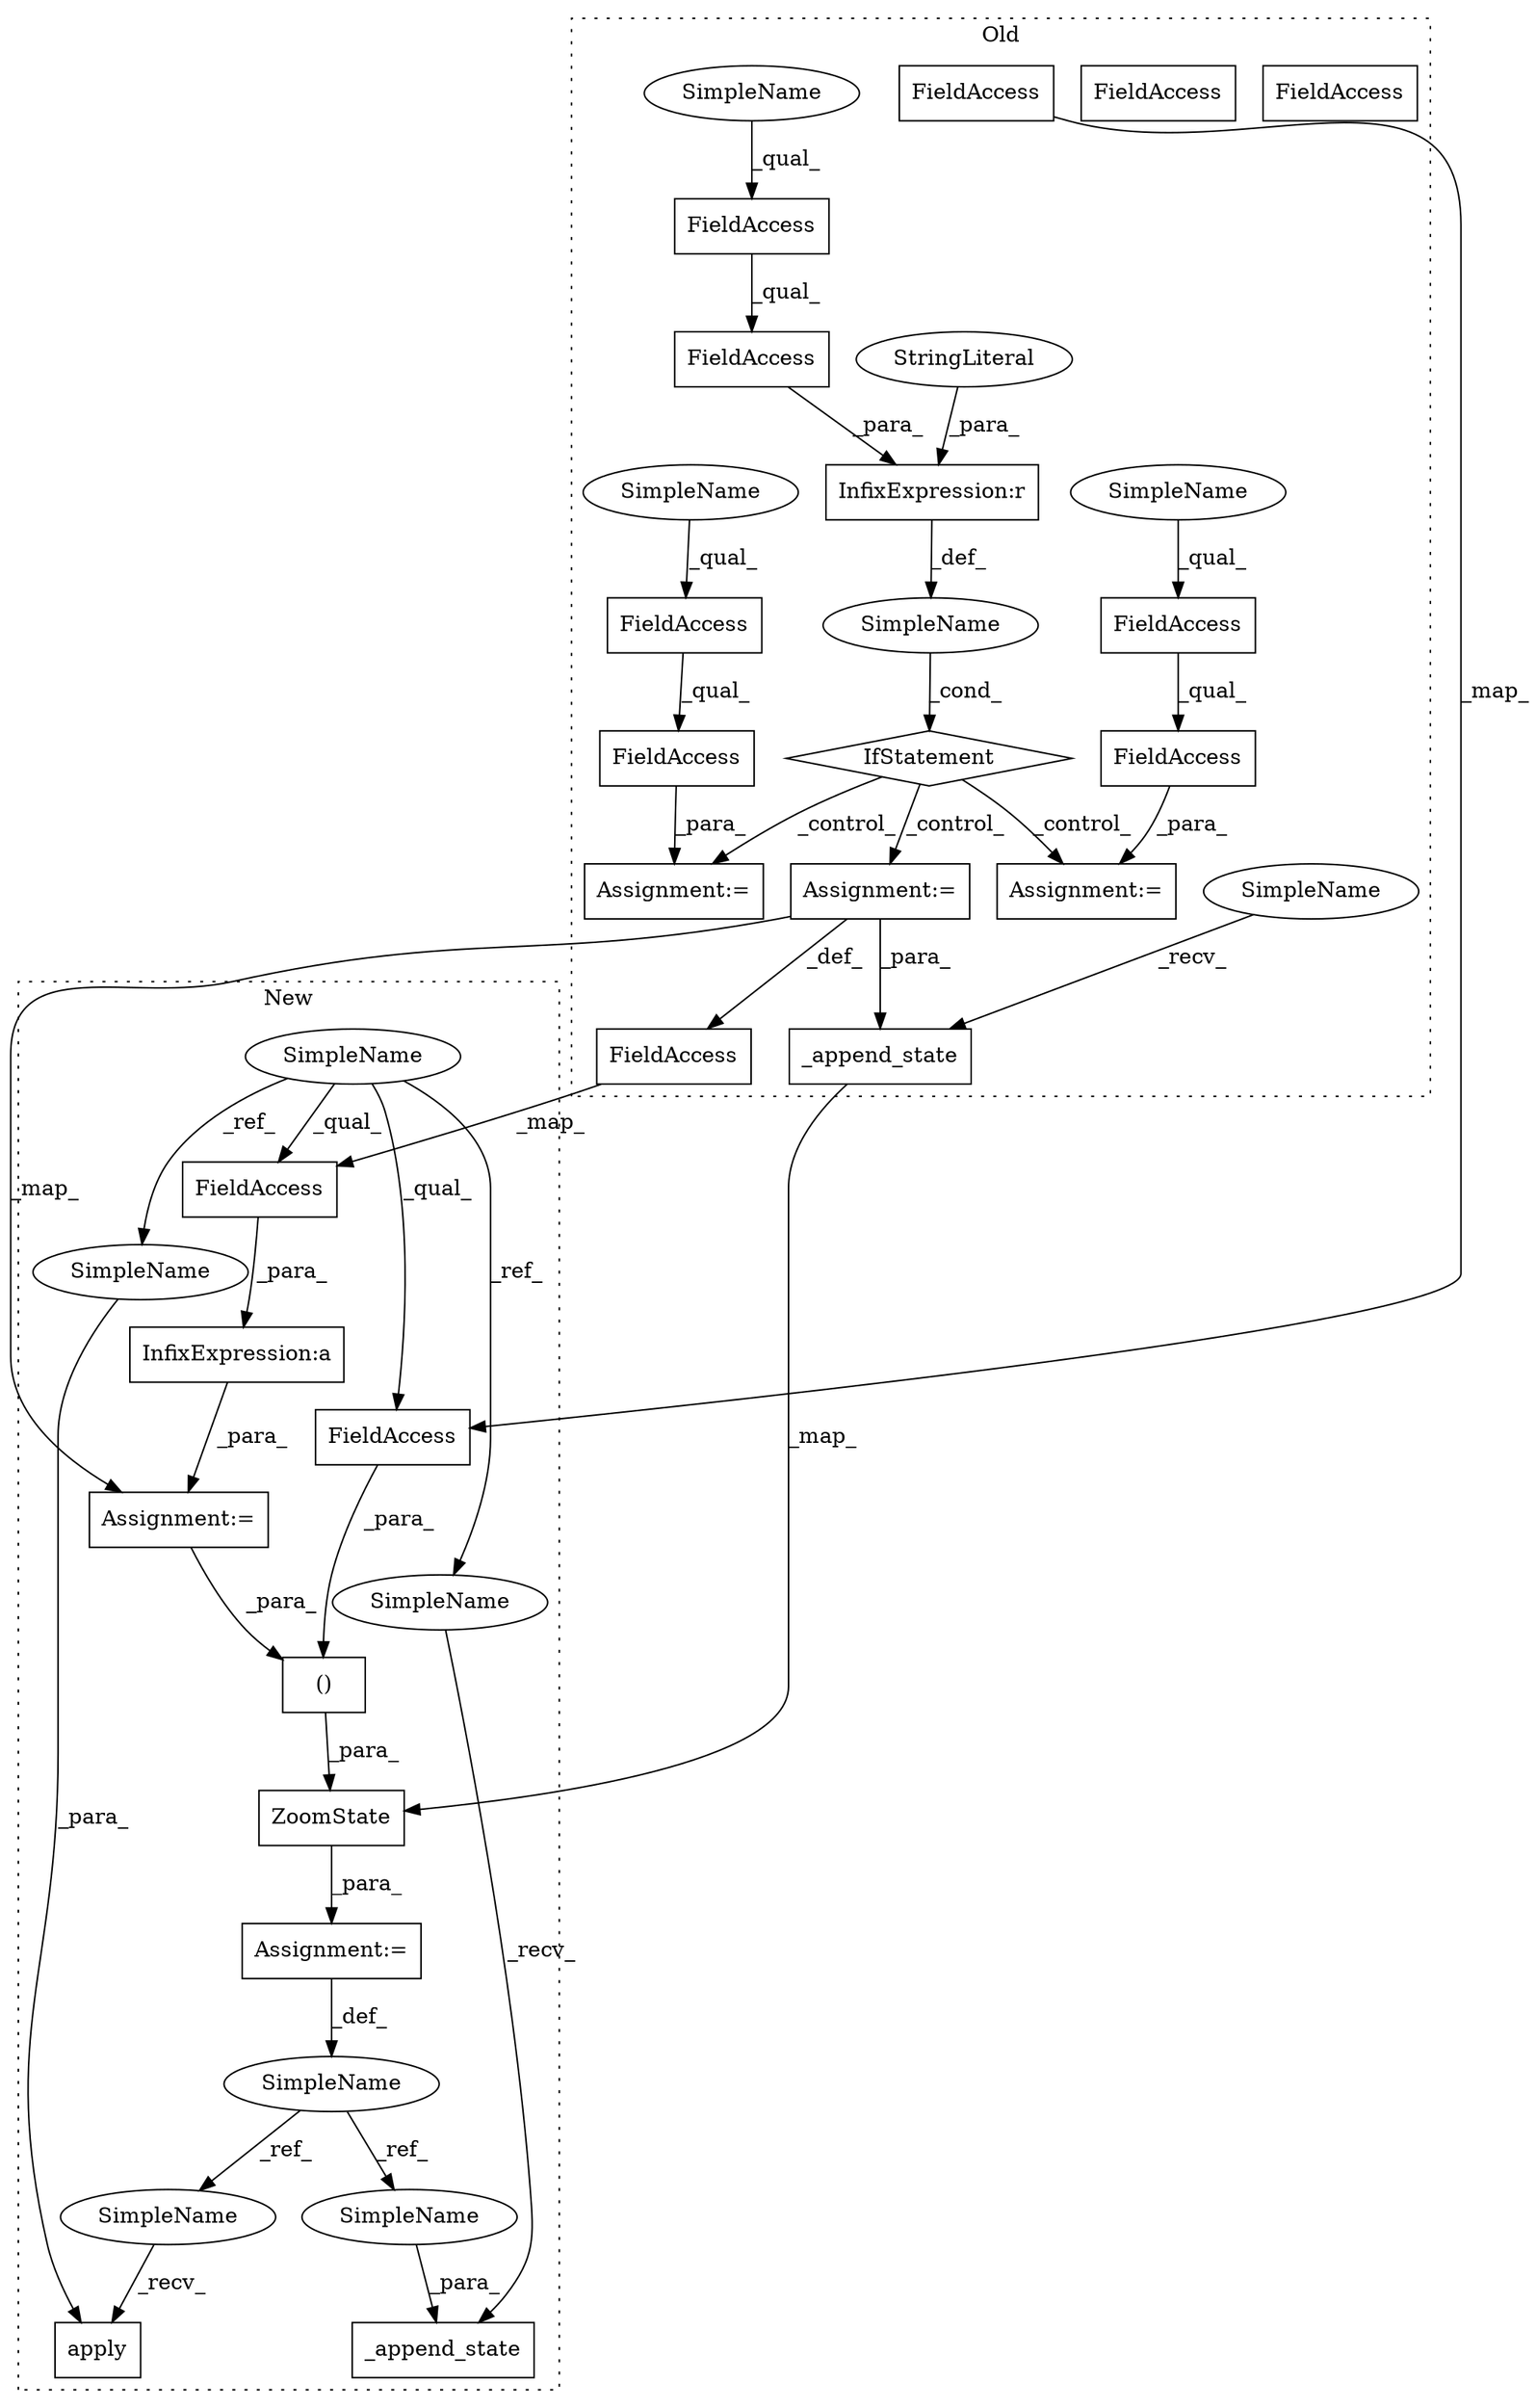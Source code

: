 digraph G {
subgraph cluster0 {
1 [label="_append_state" a="32" s="2635,2703" l="19,2" shape="box"];
8 [label="FieldAccess" a="22" s="2514" l="14" shape="box"];
9 [label="FieldAccess" a="22" s="2514" l="27" shape="box"];
10 [label="FieldAccess" a="22" s="2331" l="14" shape="box"];
11 [label="FieldAccess" a="22" s="2331" l="26" shape="box"];
12 [label="FieldAccess" a="22" s="2459" l="18" shape="box"];
13 [label="FieldAccess" a="22" s="2592" l="18" shape="box"];
16 [label="InfixExpression:r" a="27" s="2357" l="4" shape="box"];
17 [label="FieldAccess" a="22" s="2381" l="14" shape="box"];
18 [label="FieldAccess" a="22" s="2381" l="27" shape="box"];
19 [label="IfStatement" a="25" s="2327,2364" l="4,2" shape="diamond"];
20 [label="SimpleName" a="42" s="" l="" shape="ellipse"];
21 [label="Assignment:=" a="7" s="2513" l="1" shape="box"];
22 [label="Assignment:=" a="7" s="2380" l="1" shape="box"];
23 [label="StringLiteral" a="45" s="2361" l="3" shape="ellipse"];
25 [label="FieldAccess" a="22" s="2592" l="18" shape="box"];
26 [label="FieldAccess" a="22" s="2459" l="18" shape="box"];
28 [label="Assignment:=" a="7" s="2477" l="2" shape="box"];
34 [label="SimpleName" a="42" s="2514" l="4" shape="ellipse"];
35 [label="SimpleName" a="42" s="2331" l="4" shape="ellipse"];
36 [label="SimpleName" a="42" s="2630" l="4" shape="ellipse"];
37 [label="SimpleName" a="42" s="2381" l="4" shape="ellipse"];
label = "Old";
style="dotted";
}
subgraph cluster1 {
2 [label="ZoomState" a="32" s="3771,3889" l="15,2" shape="box"];
3 [label="()" a="106" s="3842" l="47" shape="box"];
4 [label="InfixExpression:a" a="27" s="3744" l="3" shape="box"];
5 [label="apply" a="32" s="3908,3918" l="6,1" shape="box"];
6 [label="SimpleName" a="42" s="3554" l="4" shape="ellipse"];
7 [label="_append_state" a="32" s="3930,3954" l="14,1" shape="box"];
14 [label="SimpleName" a="42" s="3760" l="10" shape="ellipse"];
15 [label="Assignment:=" a="7" s="3770" l="1" shape="box"];
24 [label="FieldAccess" a="22" s="3871" l="18" shape="box"];
27 [label="FieldAccess" a="22" s="3726" l="18" shape="box"];
29 [label="Assignment:=" a="7" s="3724" l="1" shape="box"];
30 [label="SimpleName" a="42" s="3925" l="4" shape="ellipse"];
31 [label="SimpleName" a="42" s="3914" l="4" shape="ellipse"];
32 [label="SimpleName" a="42" s="3897" l="10" shape="ellipse"];
33 [label="SimpleName" a="42" s="3944" l="10" shape="ellipse"];
label = "New";
style="dotted";
}
1 -> 2 [label="_map_"];
2 -> 15 [label="_para_"];
3 -> 2 [label="_para_"];
4 -> 29 [label="_para_"];
6 -> 24 [label="_qual_"];
6 -> 27 [label="_qual_"];
6 -> 31 [label="_ref_"];
6 -> 30 [label="_ref_"];
8 -> 9 [label="_qual_"];
9 -> 21 [label="_para_"];
10 -> 11 [label="_qual_"];
11 -> 16 [label="_para_"];
14 -> 32 [label="_ref_"];
14 -> 33 [label="_ref_"];
15 -> 14 [label="_def_"];
16 -> 20 [label="_def_"];
17 -> 18 [label="_qual_"];
18 -> 22 [label="_para_"];
19 -> 21 [label="_control_"];
19 -> 22 [label="_control_"];
19 -> 28 [label="_control_"];
20 -> 19 [label="_cond_"];
23 -> 16 [label="_para_"];
24 -> 3 [label="_para_"];
25 -> 24 [label="_map_"];
26 -> 27 [label="_map_"];
27 -> 4 [label="_para_"];
28 -> 1 [label="_para_"];
28 -> 26 [label="_def_"];
28 -> 29 [label="_map_"];
29 -> 3 [label="_para_"];
30 -> 7 [label="_recv_"];
31 -> 5 [label="_para_"];
32 -> 5 [label="_recv_"];
33 -> 7 [label="_para_"];
34 -> 8 [label="_qual_"];
35 -> 10 [label="_qual_"];
36 -> 1 [label="_recv_"];
37 -> 17 [label="_qual_"];
}